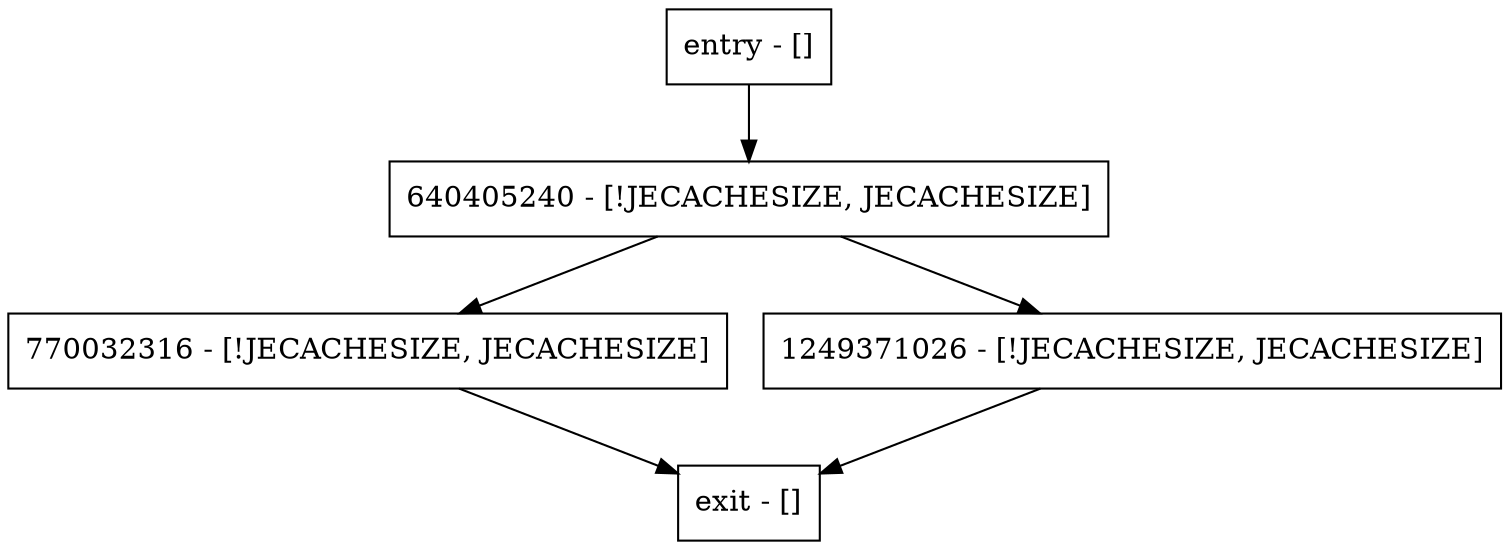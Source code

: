 digraph getTimeoutInfo {
node [shape=record];
entry [label="entry - []"];
exit [label="exit - []"];
640405240 [label="640405240 - [!JECACHESIZE, JECACHESIZE]"];
770032316 [label="770032316 - [!JECACHESIZE, JECACHESIZE]"];
1249371026 [label="1249371026 - [!JECACHESIZE, JECACHESIZE]"];
entry;
exit;
entry -> 640405240;
640405240 -> 770032316;
640405240 -> 1249371026;
770032316 -> exit;
1249371026 -> exit;
}
